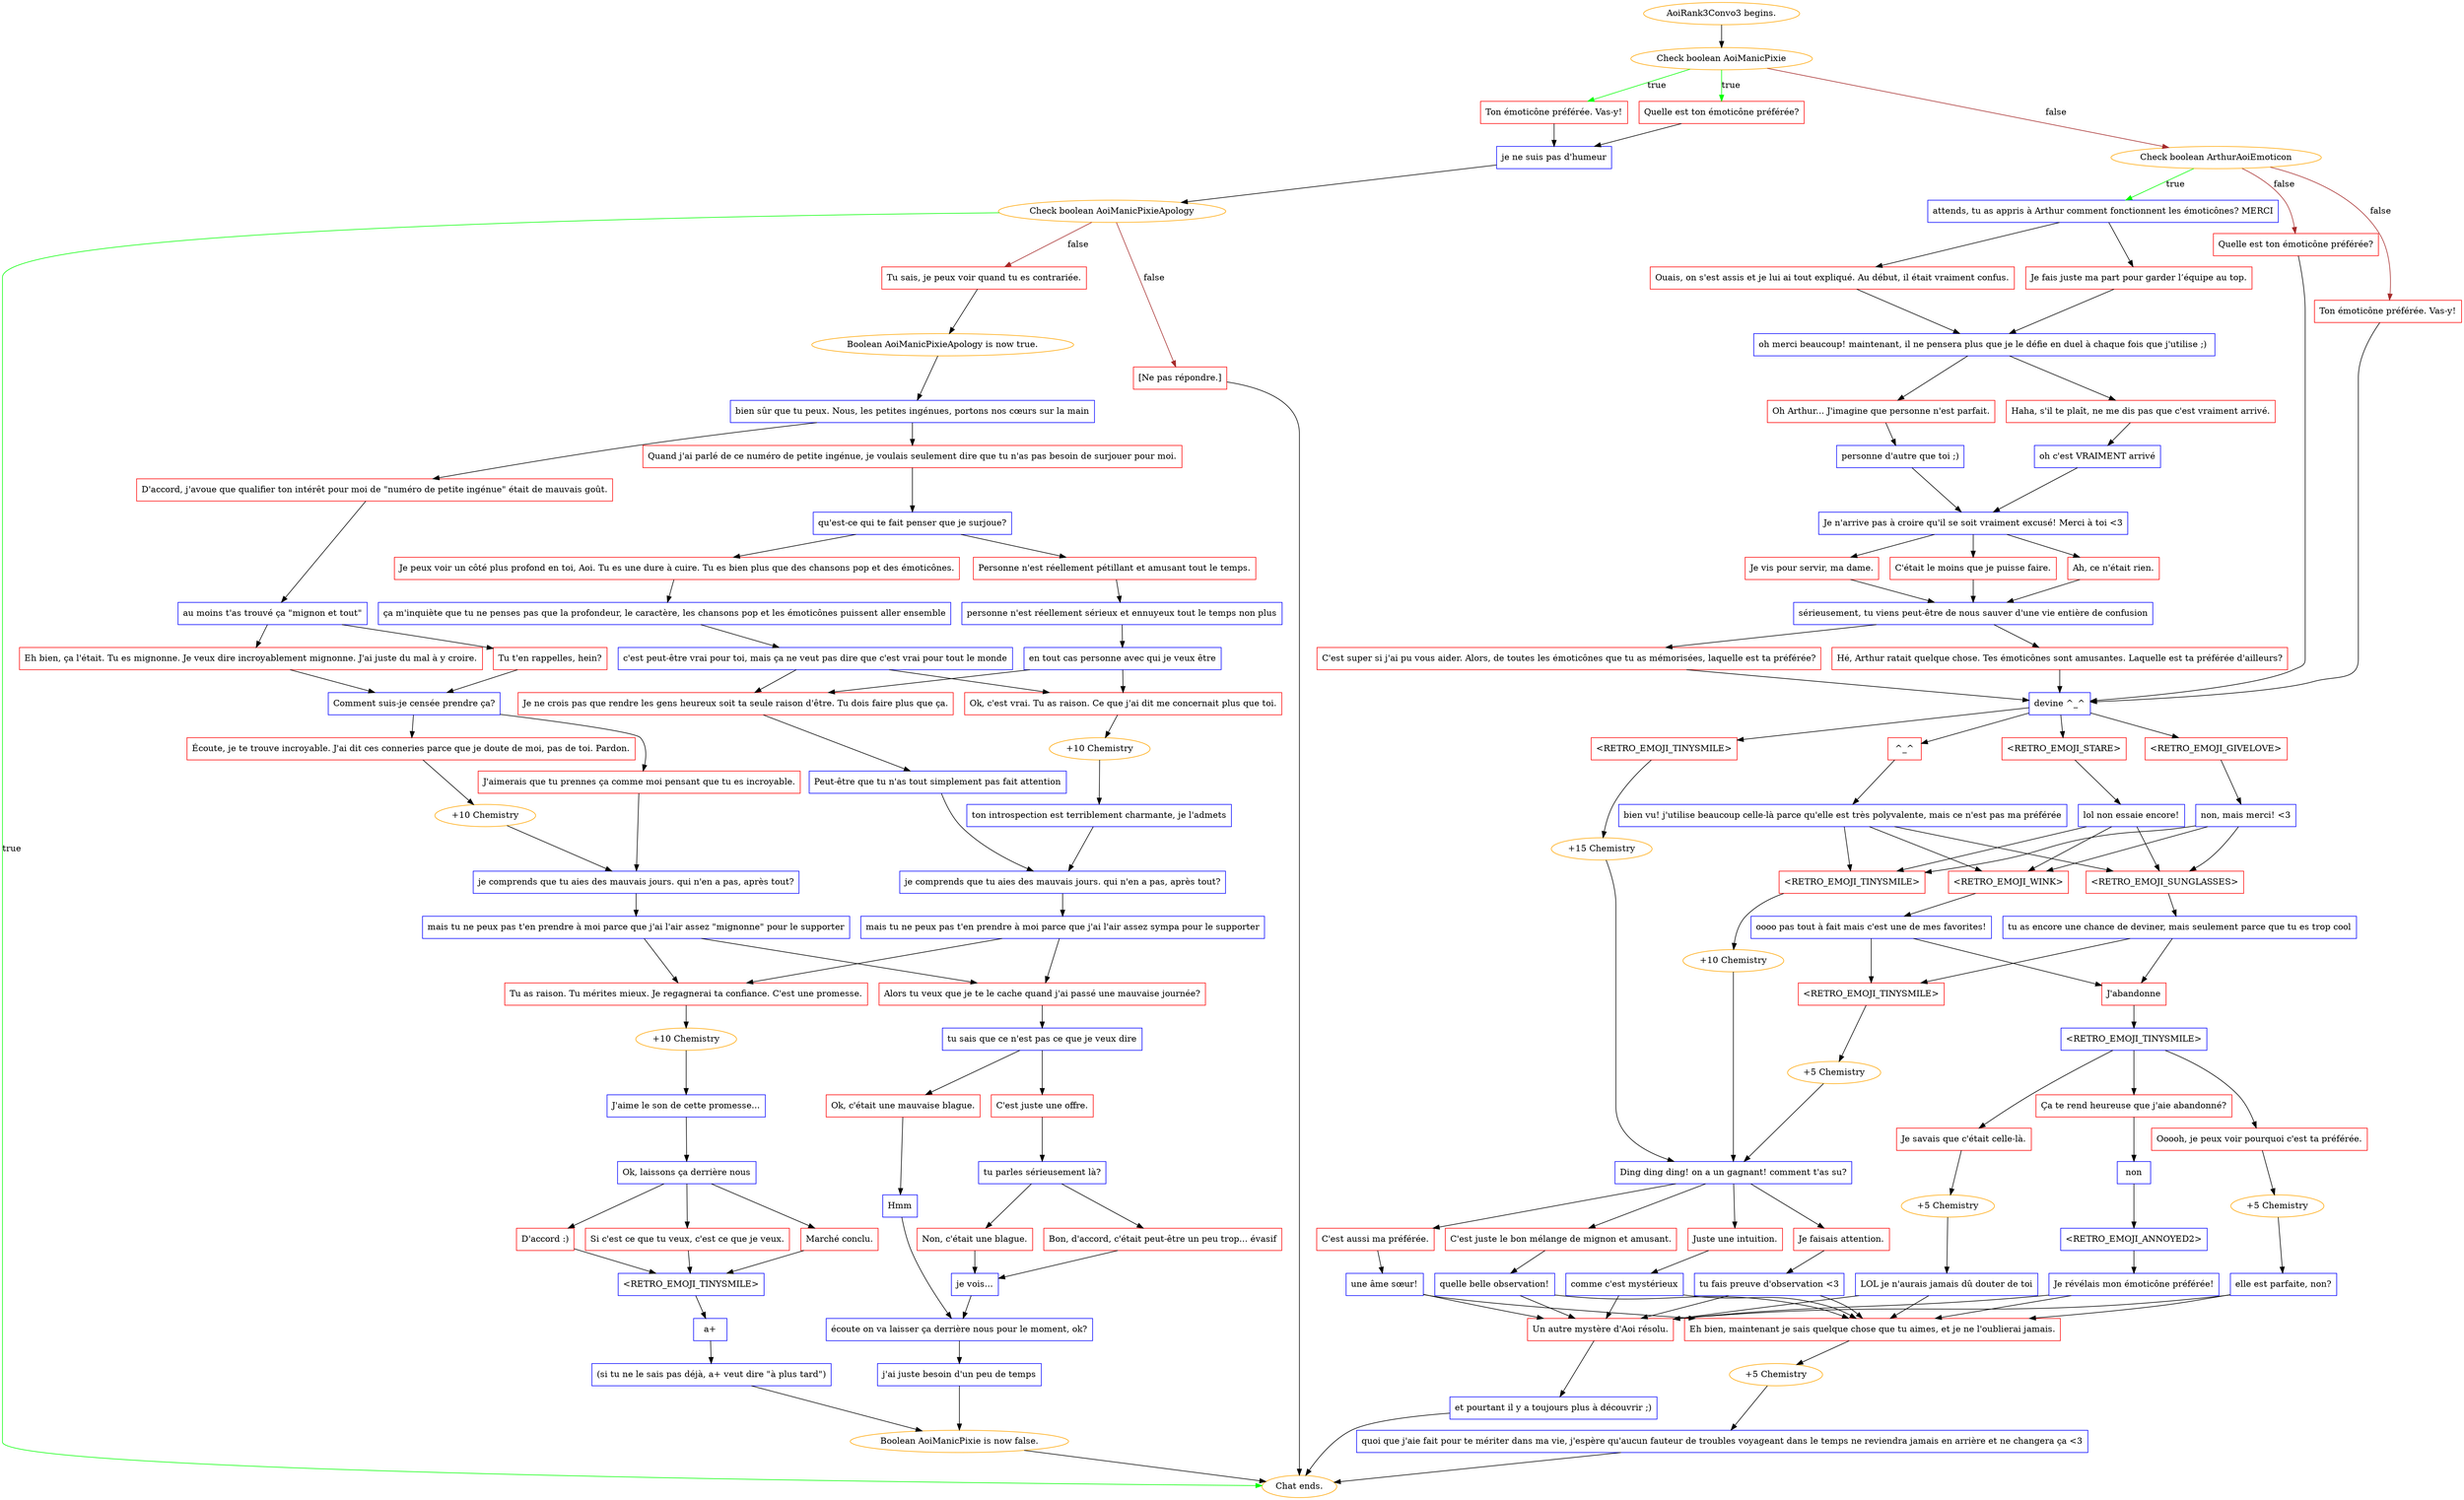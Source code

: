 digraph {
	"AoiRank3Convo3 begins." [color=orange];
		"AoiRank3Convo3 begins." -> j143323039;
	j143323039 [label="Check boolean AoiManicPixie",color=orange];
		j143323039 -> j575879504 [label=true,color=green];
		j143323039 -> j234171744 [label=true,color=green];
		j143323039 -> j1479617161 [label=false,color=brown];
	j575879504 [label="Quelle est ton émoticône préférée?",shape=box,color=red];
		j575879504 -> j1886858531;
	j234171744 [label="Ton émoticône préférée. Vas-y!",shape=box,color=red];
		j234171744 -> j1886858531;
	j1479617161 [label="Check boolean ArthurAoiEmoticon",color=orange];
		j1479617161 -> j190254089 [label=true,color=green];
		j1479617161 -> j2261596140 [label=false,color=brown];
		j1479617161 -> j3707417947 [label=false,color=brown];
	j1886858531 [label="je ne suis pas d'humeur",shape=box,color=blue];
		j1886858531 -> j2910786149;
	j190254089 [label="attends, tu as appris à Arthur comment fonctionnent les émoticônes? MERCI",shape=box,color=blue];
		j190254089 -> j2293617264;
		j190254089 -> j2649042633;
	j2261596140 [label="Quelle est ton émoticône préférée?",shape=box,color=red];
		j2261596140 -> j3528781804;
	j3707417947 [label="Ton émoticône préférée. Vas-y!",shape=box,color=red];
		j3707417947 -> j3528781804;
	j2910786149 [label="Check boolean AoiManicPixieApology",color=orange];
		j2910786149 -> "Chat ends." [label=true,color=green];
		j2910786149 -> j2510589242 [label=false,color=brown];
		j2910786149 -> j143549678 [label=false,color=brown];
	j2293617264 [label="Ouais, on s'est assis et je lui ai tout expliqué. Au début, il était vraiment confus.",shape=box,color=red];
		j2293617264 -> j3754281204;
	j2649042633 [label="Je fais juste ma part pour garder l’équipe au top.",shape=box,color=red];
		j2649042633 -> j3754281204;
	j3528781804 [label="devine ^_^",shape=box,color=blue];
		j3528781804 -> j4050200302;
		j3528781804 -> j2712973184;
		j3528781804 -> j3107992732;
		j3528781804 -> j1602622352;
	"Chat ends." [color=orange];
	j2510589242 [label="Tu sais, je peux voir quand tu es contrariée.",shape=box,color=red];
		j2510589242 -> j1065778864;
	j143549678 [label="[Ne pas répondre.]",shape=box,color=red];
		j143549678 -> "Chat ends.";
	j3754281204 [label="oh merci beaucoup! maintenant, il ne pensera plus que je le défie en duel à chaque fois que j'utilise ;) ",shape=box,color=blue];
		j3754281204 -> j3187995693;
		j3754281204 -> j3173847942;
	j4050200302 [label="<RETRO_EMOJI_GIVELOVE>",shape=box,color=red];
		j4050200302 -> j2721076227;
	j2712973184 [label="^_^",shape=box,color=red];
		j2712973184 -> j2321298732;
	j3107992732 [label="<RETRO_EMOJI_STARE>",shape=box,color=red];
		j3107992732 -> j1459685319;
	j1602622352 [label="<RETRO_EMOJI_TINYSMILE>",shape=box,color=red];
		j1602622352 -> j3436185469;
	j1065778864 [label="Boolean AoiManicPixieApology is now true.",color=orange];
		j1065778864 -> j3946588767;
	j3187995693 [label="Haha, s'il te plaît, ne me dis pas que c'est vraiment arrivé.",shape=box,color=red];
		j3187995693 -> j163305846;
	j3173847942 [label="Oh Arthur... J'imagine que personne n'est parfait.",shape=box,color=red];
		j3173847942 -> j3108298317;
	j2721076227 [label="non, mais merci! <3",shape=box,color=blue];
		j2721076227 -> j3393302204;
		j2721076227 -> j3494637506;
		j2721076227 -> j496603804;
	j2321298732 [label="bien vu! j'utilise beaucoup celle-là parce qu'elle est très polyvalente, mais ce n'est pas ma préférée",shape=box,color=blue];
		j2321298732 -> j3393302204;
		j2321298732 -> j3494637506;
		j2321298732 -> j496603804;
	j1459685319 [label="lol non essaie encore!",shape=box,color=blue];
		j1459685319 -> j3393302204;
		j1459685319 -> j3494637506;
		j1459685319 -> j496603804;
	j3436185469 [label="+15 Chemistry",color=orange];
		j3436185469 -> j3886898011;
	j3946588767 [label="bien sûr que tu peux. Nous, les petites ingénues, portons nos cœurs sur la main",shape=box,color=blue];
		j3946588767 -> j1648066620;
		j3946588767 -> j3602634484;
	j163305846 [label="oh c'est VRAIMENT arrivé",shape=box,color=blue];
		j163305846 -> j2423224382;
	j3108298317 [label="personne d'autre que toi ;)",shape=box,color=blue];
		j3108298317 -> j2423224382;
	j3393302204 [label="<RETRO_EMOJI_WINK>",shape=box,color=red];
		j3393302204 -> j3786501945;
	j3494637506 [label="<RETRO_EMOJI_SUNGLASSES>",shape=box,color=red];
		j3494637506 -> j2538963887;
	j496603804 [label="<RETRO_EMOJI_TINYSMILE>",shape=box,color=red];
		j496603804 -> j1394508346;
	j3886898011 [label="Ding ding ding! on a un gagnant! comment t'as su?",shape=box,color=blue];
		j3886898011 -> j1811300106;
		j3886898011 -> j1104490288;
		j3886898011 -> j3867934370;
		j3886898011 -> j2012998832;
	j1648066620 [label="D'accord, j'avoue que qualifier ton intérêt pour moi de \"numéro de petite ingénue\" était de mauvais goût.",shape=box,color=red];
		j1648066620 -> j1249457591;
	j3602634484 [label="Quand j'ai parlé de ce numéro de petite ingénue, je voulais seulement dire que tu n'as pas besoin de surjouer pour moi.",shape=box,color=red];
		j3602634484 -> j1241560391;
	j2423224382 [label="Je n'arrive pas à croire qu'il se soit vraiment excusé! Merci à toi <3",shape=box,color=blue];
		j2423224382 -> j26742037;
		j2423224382 -> j3566373057;
		j2423224382 -> j241152802;
	j3786501945 [label="oooo pas tout à fait mais c'est une de mes favorites!",shape=box,color=blue];
		j3786501945 -> j3305942153;
		j3786501945 -> j2229362804;
	j2538963887 [label="tu as encore une chance de deviner, mais seulement parce que tu es trop cool",shape=box,color=blue];
		j2538963887 -> j3305942153;
		j2538963887 -> j2229362804;
	j1394508346 [label="+10 Chemistry",color=orange];
		j1394508346 -> j3886898011;
	j1811300106 [label="C'est aussi ma préférée.",shape=box,color=red];
		j1811300106 -> j2131489588;
	j1104490288 [label="C'est juste le bon mélange de mignon et amusant.",shape=box,color=red];
		j1104490288 -> j2773947721;
	j3867934370 [label="Juste une intuition.",shape=box,color=red];
		j3867934370 -> j3541812317;
	j2012998832 [label="Je faisais attention.",shape=box,color=red];
		j2012998832 -> j1541923471;
	j1249457591 [label="au moins t'as trouvé ça \"mignon et tout\"",shape=box,color=blue];
		j1249457591 -> j2966873682;
		j1249457591 -> j2599057342;
	j1241560391 [label="qu'est-ce qui te fait penser que je surjoue?",shape=box,color=blue];
		j1241560391 -> j3280221049;
		j1241560391 -> j1077814128;
	j26742037 [label="Ah, ce n'était rien.",shape=box,color=red];
		j26742037 -> j87070955;
	j3566373057 [label="Je vis pour servir, ma dame.",shape=box,color=red];
		j3566373057 -> j87070955;
	j241152802 [label="C'était le moins que je puisse faire.",shape=box,color=red];
		j241152802 -> j87070955;
	j3305942153 [label="J'abandonne",shape=box,color=red];
		j3305942153 -> j659149515;
	j2229362804 [label="<RETRO_EMOJI_TINYSMILE>",shape=box,color=red];
		j2229362804 -> j4172201719;
	j2131489588 [label="une âme sœur!",shape=box,color=blue];
		j2131489588 -> j3052146938;
		j2131489588 -> j1589359099;
	j2773947721 [label="quelle belle observation!",shape=box,color=blue];
		j2773947721 -> j3052146938;
		j2773947721 -> j1589359099;
	j3541812317 [label="comme c'est mystérieux",shape=box,color=blue];
		j3541812317 -> j3052146938;
		j3541812317 -> j1589359099;
	j1541923471 [label="tu fais preuve d'observation <3",shape=box,color=blue];
		j1541923471 -> j3052146938;
		j1541923471 -> j1589359099;
	j2966873682 [label="Eh bien, ça l'était. Tu es mignonne. Je veux dire incroyablement mignonne. J'ai juste du mal à y croire.",shape=box,color=red];
		j2966873682 -> j1397014316;
	j2599057342 [label="Tu t'en rappelles, hein?",shape=box,color=red];
		j2599057342 -> j1397014316;
	j3280221049 [label="Personne n'est réellement pétillant et amusant tout le temps.",shape=box,color=red];
		j3280221049 -> j389311432;
	j1077814128 [label="Je peux voir un côté plus profond en toi, Aoi. Tu es une dure à cuire. Tu es bien plus que des chansons pop et des émoticônes.",shape=box,color=red];
		j1077814128 -> j2190624741;
	j87070955 [label="sérieusement, tu viens peut-être de nous sauver d'une vie entière de confusion",shape=box,color=blue];
		j87070955 -> j1532891501;
		j87070955 -> j3478600008;
	j659149515 [label="<RETRO_EMOJI_TINYSMILE>",shape=box,color=blue];
		j659149515 -> j106391499;
		j659149515 -> j1934953432;
		j659149515 -> j466975126;
	j4172201719 [label="+5 Chemistry",color=orange];
		j4172201719 -> j3886898011;
	j3052146938 [label="Eh bien, maintenant je sais quelque chose que tu aimes, et je ne l'oublierai jamais.",shape=box,color=red];
		j3052146938 -> j3340292782;
	j1589359099 [label="Un autre mystère d'Aoi résolu.",shape=box,color=red];
		j1589359099 -> j3603755742;
	j1397014316 [label="Comment suis-je censée prendre ça?",shape=box,color=blue];
		j1397014316 -> j87689321;
		j1397014316 -> j277359553;
	j389311432 [label="personne n'est réellement sérieux et ennuyeux tout le temps non plus",shape=box,color=blue];
		j389311432 -> j1549057681;
	j2190624741 [label="ça m'inquiète que tu ne penses pas que la profondeur, le caractère, les chansons pop et les émoticônes puissent aller ensemble",shape=box,color=blue];
		j2190624741 -> j82648966;
	j1532891501 [label="C'est super si j'ai pu vous aider. Alors, de toutes les émoticônes que tu as mémorisées, laquelle est ta préférée?",shape=box,color=red];
		j1532891501 -> j3528781804;
	j3478600008 [label="Hé, Arthur ratait quelque chose. Tes émoticônes sont amusantes. Laquelle est ta préférée d'ailleurs?",shape=box,color=red];
		j3478600008 -> j3528781804;
	j106391499 [label="Ooooh, je peux voir pourquoi c'est ta préférée.",shape=box,color=red];
		j106391499 -> j730835352;
	j1934953432 [label="Ça te rend heureuse que j'aie abandonné?",shape=box,color=red];
		j1934953432 -> j1629260150;
	j466975126 [label="Je savais que c'était celle-là.",shape=box,color=red];
		j466975126 -> j3437843174;
	j3340292782 [label="+5 Chemistry",color=orange];
		j3340292782 -> j3543996490;
	j3603755742 [label="et pourtant il y a toujours plus à découvrir ;)",shape=box,color=blue];
		j3603755742 -> "Chat ends.";
	j87689321 [label="Écoute, je te trouve incroyable. J'ai dit ces conneries parce que je doute de moi, pas de toi. Pardon.",shape=box,color=red];
		j87689321 -> j3856026168;
	j277359553 [label="J'aimerais que tu prennes ça comme moi pensant que tu es incroyable.",shape=box,color=red];
		j277359553 -> j1673966655;
	j1549057681 [label="en tout cas personne avec qui je veux être",shape=box,color=blue];
		j1549057681 -> j1833032905;
		j1549057681 -> j3502512264;
	j82648966 [label="c'est peut-être vrai pour toi, mais ça ne veut pas dire que c'est vrai pour tout le monde",shape=box,color=blue];
		j82648966 -> j3502512264;
		j82648966 -> j1833032905;
	j730835352 [label="+5 Chemistry",color=orange];
		j730835352 -> j1406655668;
	j1629260150 [label="non",shape=box,color=blue];
		j1629260150 -> j266605675;
	j3437843174 [label="+5 Chemistry",color=orange];
		j3437843174 -> j2975988612;
	j3543996490 [label="quoi que j'aie fait pour te mériter dans ma vie, j'espère qu'aucun fauteur de troubles voyageant dans le temps ne reviendra jamais en arrière et ne changera ça <3",shape=box,color=blue];
		j3543996490 -> "Chat ends.";
	j3856026168 [label="+10 Chemistry",color=orange];
		j3856026168 -> j1673966655;
	j1673966655 [label="je comprends que tu aies des mauvais jours. qui n'en a pas, après tout?",shape=box,color=blue];
		j1673966655 -> j3103023634;
	j1833032905 [label="Je ne crois pas que rendre les gens heureux soit ta seule raison d'être. Tu dois faire plus que ça.",shape=box,color=red];
		j1833032905 -> j2873240714;
	j3502512264 [label="Ok, c'est vrai. Tu as raison. Ce que j'ai dit me concernait plus que toi.",shape=box,color=red];
		j3502512264 -> j3865316969;
	j1406655668 [label="elle est parfaite, non?",shape=box,color=blue];
		j1406655668 -> j3052146938;
		j1406655668 -> j1589359099;
	j266605675 [label="<RETRO_EMOJI_ANNOYED2>",shape=box,color=blue];
		j266605675 -> j319335846;
	j2975988612 [label="LOL je n'aurais jamais dû douter de toi",shape=box,color=blue];
		j2975988612 -> j3052146938;
		j2975988612 -> j1589359099;
	j3103023634 [label="mais tu ne peux pas t'en prendre à moi parce que j'ai l'air assez \"mignonne\" pour le supporter",shape=box,color=blue];
		j3103023634 -> j1416916007;
		j3103023634 -> j3692239072;
	j2873240714 [label="Peut-être que tu n'as tout simplement pas fait attention",shape=box,color=blue];
		j2873240714 -> j136976623;
	j3865316969 [label="+10 Chemistry",color=orange];
		j3865316969 -> j1308618758;
	j319335846 [label="Je révélais mon émoticône préférée!",shape=box,color=blue];
		j319335846 -> j3052146938;
		j319335846 -> j1589359099;
	j1416916007 [label="Tu as raison. Tu mérites mieux. Je regagnerai ta confiance. C'est une promesse.",shape=box,color=red];
		j1416916007 -> j4282199940;
	j3692239072 [label="Alors tu veux que je te le cache quand j'ai passé une mauvaise journée?",shape=box,color=red];
		j3692239072 -> j3337798904;
	j136976623 [label="je comprends que tu aies des mauvais jours. qui n'en a pas, après tout?",shape=box,color=blue];
		j136976623 -> j3958137504;
	j1308618758 [label="ton introspection est terriblement charmante, je l'admets",shape=box,color=blue];
		j1308618758 -> j136976623;
	j4282199940 [label="+10 Chemistry",color=orange];
		j4282199940 -> j1053551029;
	j3337798904 [label="tu sais que ce n'est pas ce que je veux dire",shape=box,color=blue];
		j3337798904 -> j1672238436;
		j3337798904 -> j3431662130;
	j3958137504 [label="mais tu ne peux pas t'en prendre à moi parce que j'ai l'air assez sympa pour le supporter",shape=box,color=blue];
		j3958137504 -> j1416916007;
		j3958137504 -> j3692239072;
	j1053551029 [label="J'aime le son de cette promesse...",shape=box,color=blue];
		j1053551029 -> j109530067;
	j1672238436 [label="C'est juste une offre.",shape=box,color=red];
		j1672238436 -> j1343917338;
	j3431662130 [label="Ok, c'était une mauvaise blague.",shape=box,color=red];
		j3431662130 -> j2319659676;
	j109530067 [label="Ok, laissons ça derrière nous",shape=box,color=blue];
		j109530067 -> j1098122195;
		j109530067 -> j3915723652;
		j109530067 -> j1208792856;
	j1343917338 [label="tu parles sérieusement là?",shape=box,color=blue];
		j1343917338 -> j3150350525;
		j1343917338 -> j1373934908;
	j2319659676 [label="Hmm",shape=box,color=blue];
		j2319659676 -> j374382239;
	j1098122195 [label="Marché conclu.",shape=box,color=red];
		j1098122195 -> j2992357136;
	j3915723652 [label="D'accord :)",shape=box,color=red];
		j3915723652 -> j2992357136;
	j1208792856 [label="Si c'est ce que tu veux, c'est ce que je veux.",shape=box,color=red];
		j1208792856 -> j2992357136;
	j3150350525 [label="Bon, d'accord, c'était peut-être un peu trop... évasif",shape=box,color=red];
		j3150350525 -> j1774012280;
	j1373934908 [label="Non, c'était une blague.",shape=box,color=red];
		j1373934908 -> j1774012280;
	j374382239 [label="écoute on va laisser ça derrière nous pour le moment, ok?",shape=box,color=blue];
		j374382239 -> j1956083961;
	j2992357136 [label="<RETRO_EMOJI_TINYSMILE>",shape=box,color=blue];
		j2992357136 -> j5290151;
	j1774012280 [label="je vois...",shape=box,color=blue];
		j1774012280 -> j374382239;
	j1956083961 [label="j'ai juste besoin d'un peu de temps",shape=box,color=blue];
		j1956083961 -> j2477397060;
	j5290151 [label="a+",shape=box,color=blue];
		j5290151 -> j933839126;
	j2477397060 [label="Boolean AoiManicPixie is now false.",color=orange];
		j2477397060 -> "Chat ends.";
	j933839126 [label="(si tu ne le sais pas déjà, a+ veut dire \"à plus tard\")",shape=box,color=blue];
		j933839126 -> j2477397060;
}